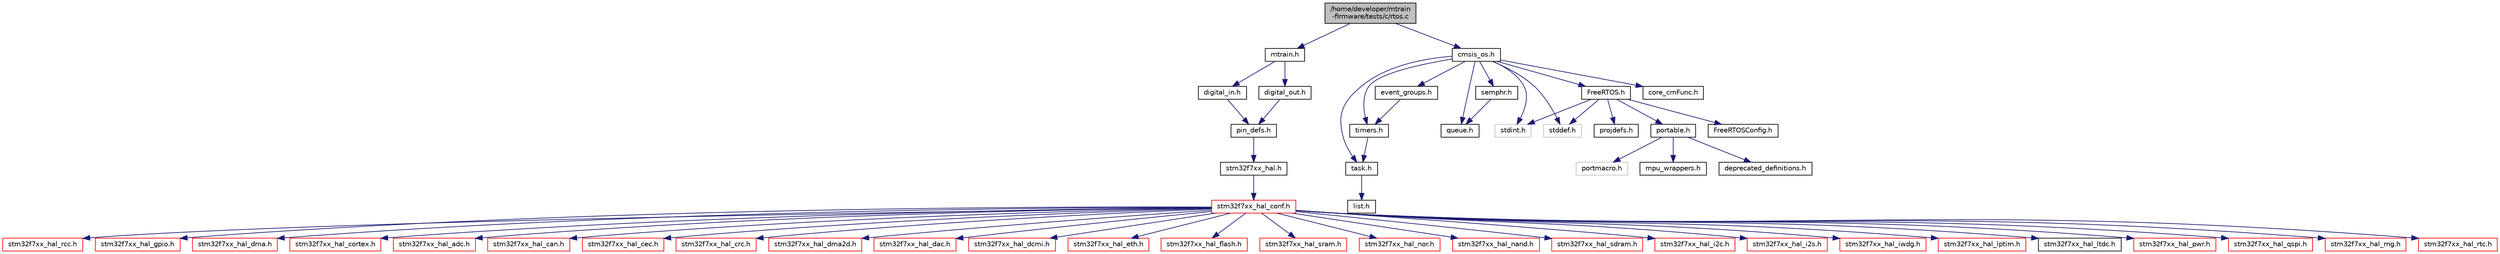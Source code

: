 digraph "/home/developer/mtrain-firmware/tests/c/rtos.c"
{
  edge [fontname="Helvetica",fontsize="10",labelfontname="Helvetica",labelfontsize="10"];
  node [fontname="Helvetica",fontsize="10",shape=record];
  Node0 [label="/home/developer/mtrain\l-firmware/tests/c/rtos.c",height=0.2,width=0.4,color="black", fillcolor="grey75", style="filled", fontcolor="black"];
  Node0 -> Node1 [color="midnightblue",fontsize="10",style="solid",fontname="Helvetica"];
  Node1 [label="mtrain.h",height=0.2,width=0.4,color="black", fillcolor="white", style="filled",URL="$mtrain_8h.html"];
  Node1 -> Node2 [color="midnightblue",fontsize="10",style="solid",fontname="Helvetica"];
  Node2 [label="digital_in.h",height=0.2,width=0.4,color="black", fillcolor="white", style="filled",URL="$digital__in_8h.html"];
  Node2 -> Node3 [color="midnightblue",fontsize="10",style="solid",fontname="Helvetica"];
  Node3 [label="pin_defs.h",height=0.2,width=0.4,color="black", fillcolor="white", style="filled",URL="$pin__defs_8h.html"];
  Node3 -> Node4 [color="midnightblue",fontsize="10",style="solid",fontname="Helvetica"];
  Node4 [label="stm32f7xx_hal.h",height=0.2,width=0.4,color="black", fillcolor="white", style="filled",URL="$stm32f7xx__hal_8h.html",tooltip="This file contains all the functions prototypes for the HAL module driver. "];
  Node4 -> Node5 [color="midnightblue",fontsize="10",style="solid",fontname="Helvetica"];
  Node5 [label="stm32f7xx_hal_conf.h",height=0.2,width=0.4,color="red", fillcolor="white", style="filled",URL="$stm32f7xx__hal__conf_8h.html",tooltip="HAL configuration file. "];
  Node5 -> Node6 [color="midnightblue",fontsize="10",style="solid",fontname="Helvetica"];
  Node6 [label="stm32f7xx_hal_rcc.h",height=0.2,width=0.4,color="red", fillcolor="white", style="filled",URL="$stm32f7xx__hal__rcc_8h.html",tooltip="Header file of RCC HAL module. "];
  Node5 -> Node12 [color="midnightblue",fontsize="10",style="solid",fontname="Helvetica"];
  Node12 [label="stm32f7xx_hal_gpio.h",height=0.2,width=0.4,color="red", fillcolor="white", style="filled",URL="$stm32f7xx__hal__gpio_8h.html",tooltip="Header file of GPIO HAL module. "];
  Node5 -> Node14 [color="midnightblue",fontsize="10",style="solid",fontname="Helvetica"];
  Node14 [label="stm32f7xx_hal_dma.h",height=0.2,width=0.4,color="red", fillcolor="white", style="filled",URL="$stm32f7xx__hal__dma_8h.html",tooltip="Header file of DMA HAL module. "];
  Node5 -> Node16 [color="midnightblue",fontsize="10",style="solid",fontname="Helvetica"];
  Node16 [label="stm32f7xx_hal_cortex.h",height=0.2,width=0.4,color="red", fillcolor="white", style="filled",URL="$stm32f7xx__hal__cortex_8h.html",tooltip="Header file of CORTEX HAL module. "];
  Node5 -> Node17 [color="midnightblue",fontsize="10",style="solid",fontname="Helvetica"];
  Node17 [label="stm32f7xx_hal_adc.h",height=0.2,width=0.4,color="red", fillcolor="white", style="filled",URL="$stm32f7xx__hal__adc_8h.html",tooltip="Header file of ADC HAL extension module. "];
  Node5 -> Node19 [color="midnightblue",fontsize="10",style="solid",fontname="Helvetica"];
  Node19 [label="stm32f7xx_hal_can.h",height=0.2,width=0.4,color="red", fillcolor="white", style="filled",URL="$stm32f7xx__hal__can_8h.html",tooltip="Header file of CAN HAL module. "];
  Node5 -> Node20 [color="midnightblue",fontsize="10",style="solid",fontname="Helvetica"];
  Node20 [label="stm32f7xx_hal_cec.h",height=0.2,width=0.4,color="red", fillcolor="white", style="filled",URL="$stm32f7xx__hal__cec_8h.html",tooltip="Header file of CEC HAL module. "];
  Node5 -> Node21 [color="midnightblue",fontsize="10",style="solid",fontname="Helvetica"];
  Node21 [label="stm32f7xx_hal_crc.h",height=0.2,width=0.4,color="red", fillcolor="white", style="filled",URL="$stm32f7xx__hal__crc_8h.html",tooltip="Header file of CRC HAL module. "];
  Node5 -> Node23 [color="midnightblue",fontsize="10",style="solid",fontname="Helvetica"];
  Node23 [label="stm32f7xx_hal_dma2d.h",height=0.2,width=0.4,color="red", fillcolor="white", style="filled",URL="$stm32f7xx__hal__dma2d_8h.html",tooltip="Header file of DMA2D HAL module. "];
  Node5 -> Node24 [color="midnightblue",fontsize="10",style="solid",fontname="Helvetica"];
  Node24 [label="stm32f7xx_hal_dac.h",height=0.2,width=0.4,color="red", fillcolor="white", style="filled",URL="$stm32f7xx__hal__dac_8h.html",tooltip="Header file of DAC HAL module. "];
  Node5 -> Node26 [color="midnightblue",fontsize="10",style="solid",fontname="Helvetica"];
  Node26 [label="stm32f7xx_hal_dcmi.h",height=0.2,width=0.4,color="red", fillcolor="white", style="filled",URL="$stm32f7xx__hal__dcmi_8h.html",tooltip="Header file of DCMI HAL module. "];
  Node5 -> Node27 [color="midnightblue",fontsize="10",style="solid",fontname="Helvetica"];
  Node27 [label="stm32f7xx_hal_eth.h",height=0.2,width=0.4,color="red", fillcolor="white", style="filled",URL="$stm32f7xx__hal__eth_8h.html",tooltip="Header file of ETH HAL module. "];
  Node5 -> Node28 [color="midnightblue",fontsize="10",style="solid",fontname="Helvetica"];
  Node28 [label="stm32f7xx_hal_flash.h",height=0.2,width=0.4,color="red", fillcolor="white", style="filled",URL="$stm32f7xx__hal__flash_8h.html",tooltip="Header file of FLASH HAL module. "];
  Node5 -> Node30 [color="midnightblue",fontsize="10",style="solid",fontname="Helvetica"];
  Node30 [label="stm32f7xx_hal_sram.h",height=0.2,width=0.4,color="red", fillcolor="white", style="filled",URL="$stm32f7xx__hal__sram_8h.html",tooltip="Header file of SRAM HAL module. "];
  Node5 -> Node32 [color="midnightblue",fontsize="10",style="solid",fontname="Helvetica"];
  Node32 [label="stm32f7xx_hal_nor.h",height=0.2,width=0.4,color="red", fillcolor="white", style="filled",URL="$stm32f7xx__hal__nor_8h.html",tooltip="Header file of NOR HAL module. "];
  Node5 -> Node33 [color="midnightblue",fontsize="10",style="solid",fontname="Helvetica"];
  Node33 [label="stm32f7xx_hal_nand.h",height=0.2,width=0.4,color="red", fillcolor="white", style="filled",URL="$stm32f7xx__hal__nand_8h.html",tooltip="Header file of NAND HAL module. "];
  Node5 -> Node34 [color="midnightblue",fontsize="10",style="solid",fontname="Helvetica"];
  Node34 [label="stm32f7xx_hal_sdram.h",height=0.2,width=0.4,color="red", fillcolor="white", style="filled",URL="$stm32f7xx__hal__sdram_8h.html",tooltip="Header file of SDRAM HAL module. "];
  Node5 -> Node35 [color="midnightblue",fontsize="10",style="solid",fontname="Helvetica"];
  Node35 [label="stm32f7xx_hal_i2c.h",height=0.2,width=0.4,color="red", fillcolor="white", style="filled",URL="$stm32f7xx__hal__i2c_8h.html",tooltip="Header file of I2C HAL module. "];
  Node5 -> Node37 [color="midnightblue",fontsize="10",style="solid",fontname="Helvetica"];
  Node37 [label="stm32f7xx_hal_i2s.h",height=0.2,width=0.4,color="red", fillcolor="white", style="filled",URL="$stm32f7xx__hal__i2s_8h.html",tooltip="Header file of I2S HAL module. "];
  Node5 -> Node38 [color="midnightblue",fontsize="10",style="solid",fontname="Helvetica"];
  Node38 [label="stm32f7xx_hal_iwdg.h",height=0.2,width=0.4,color="red", fillcolor="white", style="filled",URL="$stm32f7xx__hal__iwdg_8h.html",tooltip="Header file of IWDG HAL module. "];
  Node5 -> Node39 [color="midnightblue",fontsize="10",style="solid",fontname="Helvetica"];
  Node39 [label="stm32f7xx_hal_lptim.h",height=0.2,width=0.4,color="red", fillcolor="white", style="filled",URL="$stm32f7xx__hal__lptim_8h.html",tooltip="Header file of LPTIM HAL module. "];
  Node5 -> Node40 [color="midnightblue",fontsize="10",style="solid",fontname="Helvetica"];
  Node40 [label="stm32f7xx_hal_ltdc.h",height=0.2,width=0.4,color="black", fillcolor="white", style="filled",URL="$stm32f7xx__hal__ltdc_8h.html",tooltip="Header file of LTDC HAL module. "];
  Node5 -> Node41 [color="midnightblue",fontsize="10",style="solid",fontname="Helvetica"];
  Node41 [label="stm32f7xx_hal_pwr.h",height=0.2,width=0.4,color="red", fillcolor="white", style="filled",URL="$stm32f7xx__hal__pwr_8h.html",tooltip="Header file of PWR HAL module. "];
  Node5 -> Node43 [color="midnightblue",fontsize="10",style="solid",fontname="Helvetica"];
  Node43 [label="stm32f7xx_hal_qspi.h",height=0.2,width=0.4,color="red", fillcolor="white", style="filled",URL="$stm32f7xx__hal__qspi_8h.html",tooltip="Header file of QSPI HAL module. "];
  Node5 -> Node44 [color="midnightblue",fontsize="10",style="solid",fontname="Helvetica"];
  Node44 [label="stm32f7xx_hal_rng.h",height=0.2,width=0.4,color="red", fillcolor="white", style="filled",URL="$stm32f7xx__hal__rng_8h.html",tooltip="Header file of RNG HAL module. "];
  Node5 -> Node45 [color="midnightblue",fontsize="10",style="solid",fontname="Helvetica"];
  Node45 [label="stm32f7xx_hal_rtc.h",height=0.2,width=0.4,color="red", fillcolor="white", style="filled",URL="$stm32f7xx__hal__rtc_8h.html",tooltip="Header file of RTC HAL module. "];
  Node1 -> Node71 [color="midnightblue",fontsize="10",style="solid",fontname="Helvetica"];
  Node71 [label="digital_out.h",height=0.2,width=0.4,color="black", fillcolor="white", style="filled",URL="$digital__out_8h.html"];
  Node71 -> Node3 [color="midnightblue",fontsize="10",style="solid",fontname="Helvetica"];
  Node0 -> Node72 [color="midnightblue",fontsize="10",style="solid",fontname="Helvetica"];
  Node72 [label="cmsis_os.h",height=0.2,width=0.4,color="black", fillcolor="white", style="filled",URL="$cmsis__os_8h.html",tooltip="Header of cmsis_os.c A new set of APIs are added in addition to existing ones, these APIs are specifi..."];
  Node72 -> Node73 [color="midnightblue",fontsize="10",style="solid",fontname="Helvetica"];
  Node73 [label="stdint.h",height=0.2,width=0.4,color="grey75", fillcolor="white", style="filled"];
  Node72 -> Node74 [color="midnightblue",fontsize="10",style="solid",fontname="Helvetica"];
  Node74 [label="stddef.h",height=0.2,width=0.4,color="grey75", fillcolor="white", style="filled"];
  Node72 -> Node75 [color="midnightblue",fontsize="10",style="solid",fontname="Helvetica"];
  Node75 [label="core_cmFunc.h",height=0.2,width=0.4,color="black", fillcolor="white", style="filled",URL="$core__cm_func_8h.html",tooltip="CMSIS Cortex-M Core Function Access Header File. "];
  Node72 -> Node76 [color="midnightblue",fontsize="10",style="solid",fontname="Helvetica"];
  Node76 [label="FreeRTOS.h",height=0.2,width=0.4,color="black", fillcolor="white", style="filled",URL="$_free_r_t_o_s_8h.html"];
  Node76 -> Node74 [color="midnightblue",fontsize="10",style="solid",fontname="Helvetica"];
  Node76 -> Node73 [color="midnightblue",fontsize="10",style="solid",fontname="Helvetica"];
  Node76 -> Node77 [color="midnightblue",fontsize="10",style="solid",fontname="Helvetica"];
  Node77 [label="FreeRTOSConfig.h",height=0.2,width=0.4,color="black", fillcolor="white", style="filled",URL="$_free_r_t_o_s_config_8h.html"];
  Node76 -> Node78 [color="midnightblue",fontsize="10",style="solid",fontname="Helvetica"];
  Node78 [label="projdefs.h",height=0.2,width=0.4,color="black", fillcolor="white", style="filled",URL="$projdefs_8h.html"];
  Node76 -> Node79 [color="midnightblue",fontsize="10",style="solid",fontname="Helvetica"];
  Node79 [label="portable.h",height=0.2,width=0.4,color="black", fillcolor="white", style="filled",URL="$portable_8h.html"];
  Node79 -> Node80 [color="midnightblue",fontsize="10",style="solid",fontname="Helvetica"];
  Node80 [label="deprecated_definitions.h",height=0.2,width=0.4,color="black", fillcolor="white", style="filled",URL="$deprecated__definitions_8h.html"];
  Node79 -> Node81 [color="midnightblue",fontsize="10",style="solid",fontname="Helvetica"];
  Node81 [label="portmacro.h",height=0.2,width=0.4,color="grey75", fillcolor="white", style="filled"];
  Node79 -> Node82 [color="midnightblue",fontsize="10",style="solid",fontname="Helvetica"];
  Node82 [label="mpu_wrappers.h",height=0.2,width=0.4,color="black", fillcolor="white", style="filled",URL="$mpu__wrappers_8h.html"];
  Node72 -> Node83 [color="midnightblue",fontsize="10",style="solid",fontname="Helvetica"];
  Node83 [label="task.h",height=0.2,width=0.4,color="black", fillcolor="white", style="filled",URL="$task_8h.html"];
  Node83 -> Node84 [color="midnightblue",fontsize="10",style="solid",fontname="Helvetica"];
  Node84 [label="list.h",height=0.2,width=0.4,color="black", fillcolor="white", style="filled",URL="$list_8h.html"];
  Node72 -> Node85 [color="midnightblue",fontsize="10",style="solid",fontname="Helvetica"];
  Node85 [label="timers.h",height=0.2,width=0.4,color="black", fillcolor="white", style="filled",URL="$timers_8h.html"];
  Node85 -> Node83 [color="midnightblue",fontsize="10",style="solid",fontname="Helvetica"];
  Node72 -> Node86 [color="midnightblue",fontsize="10",style="solid",fontname="Helvetica"];
  Node86 [label="queue.h",height=0.2,width=0.4,color="black", fillcolor="white", style="filled",URL="$queue_8h.html"];
  Node72 -> Node87 [color="midnightblue",fontsize="10",style="solid",fontname="Helvetica"];
  Node87 [label="semphr.h",height=0.2,width=0.4,color="black", fillcolor="white", style="filled",URL="$semphr_8h.html"];
  Node87 -> Node86 [color="midnightblue",fontsize="10",style="solid",fontname="Helvetica"];
  Node72 -> Node88 [color="midnightblue",fontsize="10",style="solid",fontname="Helvetica"];
  Node88 [label="event_groups.h",height=0.2,width=0.4,color="black", fillcolor="white", style="filled",URL="$event__groups_8h.html"];
  Node88 -> Node85 [color="midnightblue",fontsize="10",style="solid",fontname="Helvetica"];
}

